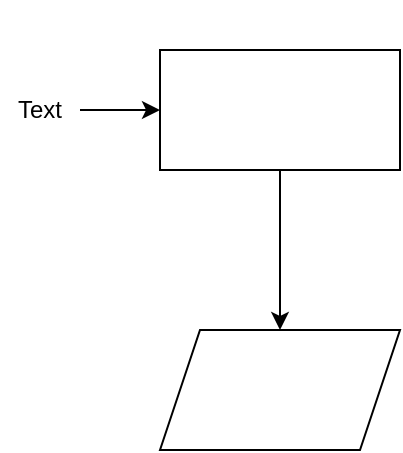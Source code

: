 <mxfile version="14.1.8" type="github">
  <diagram id="t-H_7gqRwnys-VTGlOng" name="Page-1">
    <mxGraphModel dx="633" dy="495" grid="1" gridSize="10" guides="1" tooltips="1" connect="1" arrows="1" fold="1" page="1" pageScale="1" pageWidth="827" pageHeight="1169" math="0" shadow="0">
      <root>
        <mxCell id="0" />
        <mxCell id="1" parent="0" />
        <mxCell id="3d-QtM08BdpX0n_zwbMX-3" value="" style="edgeStyle=orthogonalEdgeStyle;rounded=0;orthogonalLoop=1;jettySize=auto;html=1;" edge="1" parent="1" source="3d-QtM08BdpX0n_zwbMX-1" target="3d-QtM08BdpX0n_zwbMX-2">
          <mxGeometry relative="1" as="geometry" />
        </mxCell>
        <mxCell id="3d-QtM08BdpX0n_zwbMX-1" value="Text" style="text;html=1;strokeColor=none;fillColor=none;align=center;verticalAlign=middle;whiteSpace=wrap;rounded=0;" vertex="1" parent="1">
          <mxGeometry x="260" y="190" width="40" height="110" as="geometry" />
        </mxCell>
        <mxCell id="3d-QtM08BdpX0n_zwbMX-5" value="" style="edgeStyle=orthogonalEdgeStyle;rounded=0;orthogonalLoop=1;jettySize=auto;html=1;" edge="1" parent="1" source="3d-QtM08BdpX0n_zwbMX-2" target="3d-QtM08BdpX0n_zwbMX-4">
          <mxGeometry relative="1" as="geometry" />
        </mxCell>
        <mxCell id="3d-QtM08BdpX0n_zwbMX-2" value="" style="whiteSpace=wrap;html=1;" vertex="1" parent="1">
          <mxGeometry x="340" y="215" width="120" height="60" as="geometry" />
        </mxCell>
        <mxCell id="3d-QtM08BdpX0n_zwbMX-4" value="" style="shape=parallelogram;perimeter=parallelogramPerimeter;whiteSpace=wrap;html=1;fixedSize=1;" vertex="1" parent="1">
          <mxGeometry x="340" y="355" width="120" height="60" as="geometry" />
        </mxCell>
      </root>
    </mxGraphModel>
  </diagram>
</mxfile>
